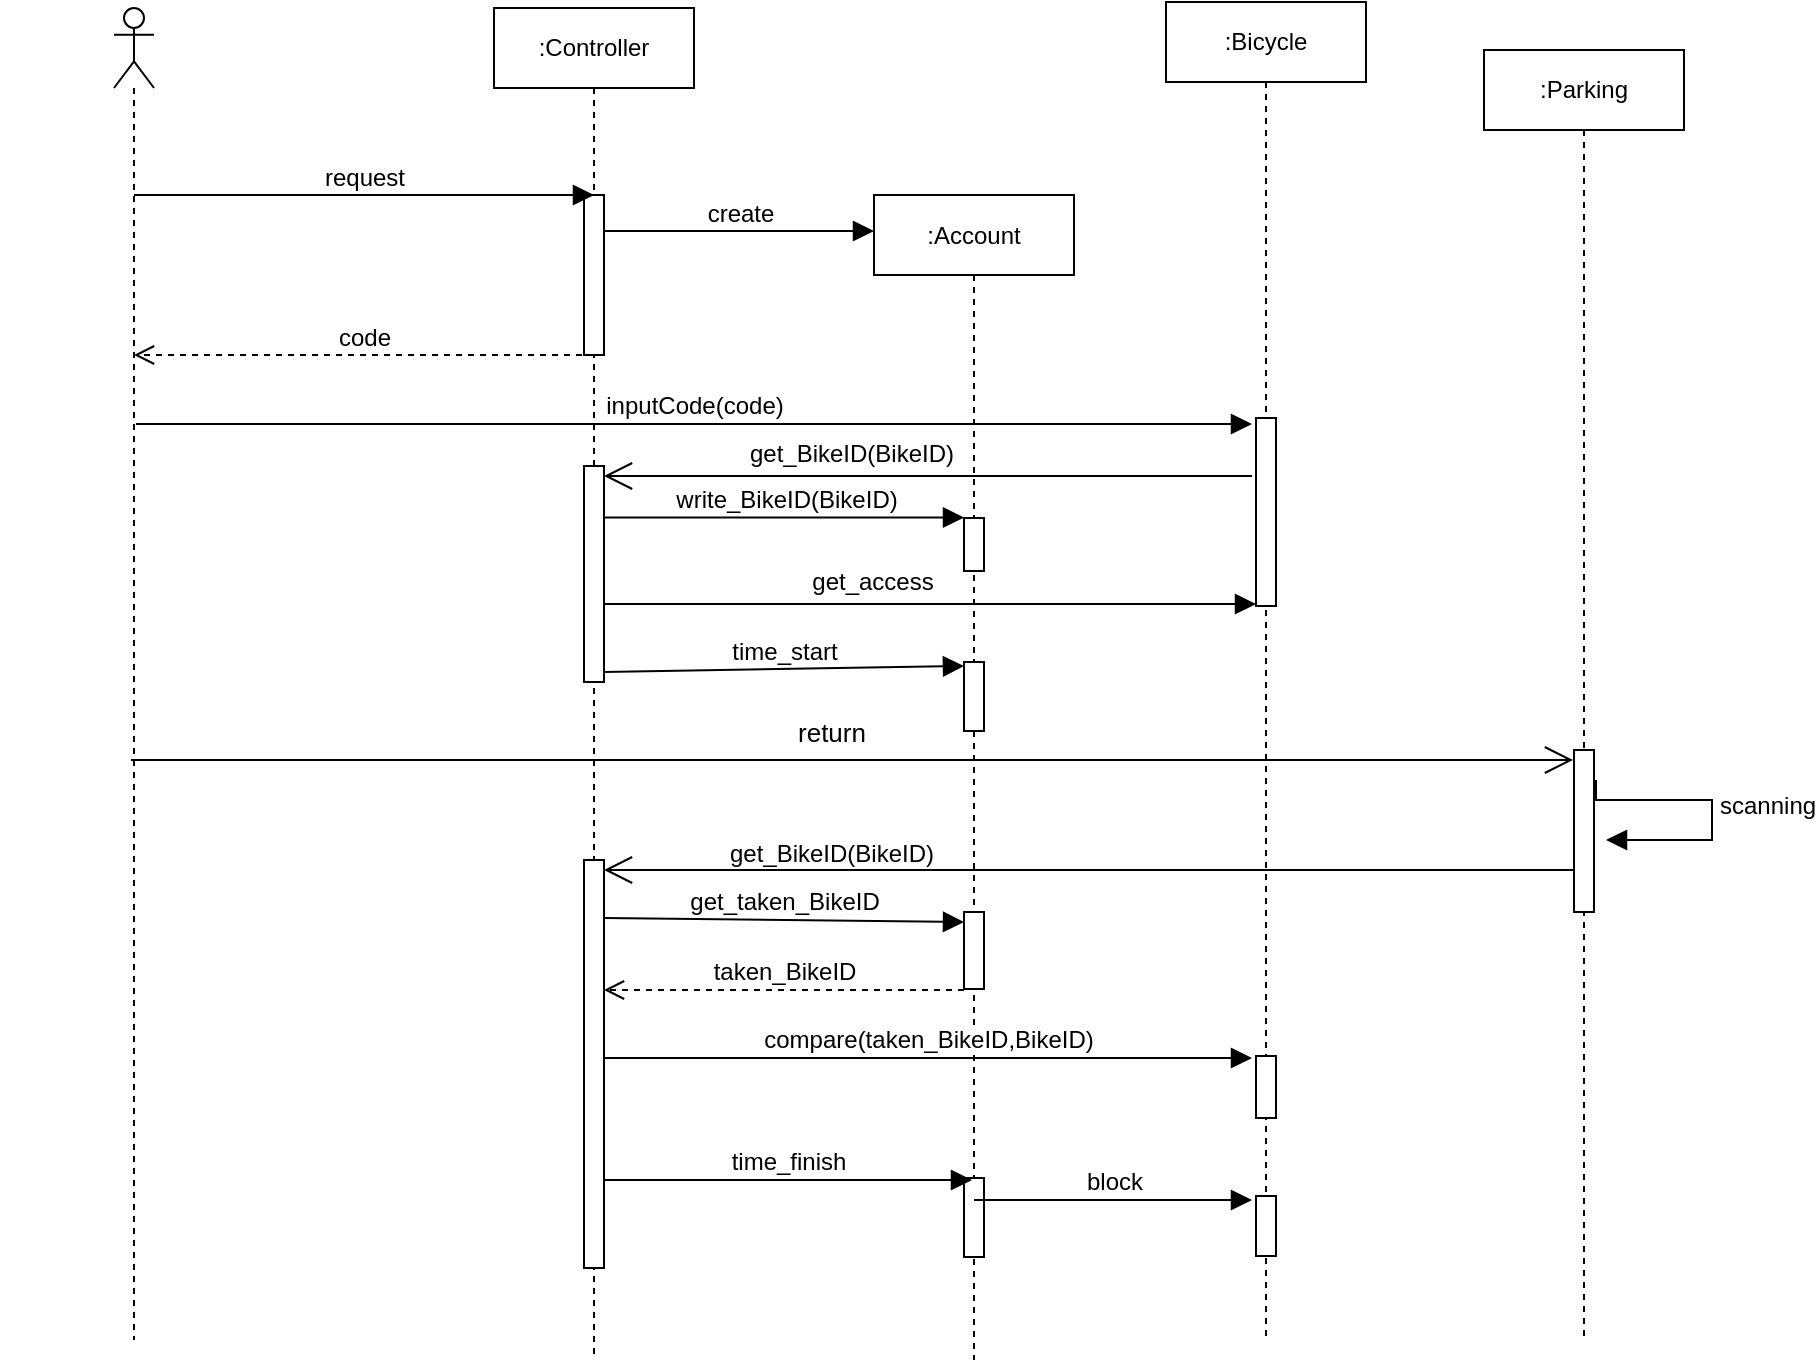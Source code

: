 <mxfile version="24.3.0" type="github">
  <diagram name="Страница — 1" id="tt8TYxRbaa7Tng8jVo5R">
    <mxGraphModel dx="1304" dy="975" grid="0" gridSize="10" guides="1" tooltips="1" connect="1" arrows="1" fold="1" page="0" pageScale="1" pageWidth="827" pageHeight="1169" math="0" shadow="0">
      <root>
        <mxCell id="0" />
        <mxCell id="1" parent="0" />
        <mxCell id="TpgBCeiR7gNn7qAD-xgO-9" style="edgeStyle=none;curved=1;rounded=0;orthogonalLoop=1;jettySize=auto;html=1;exitX=1;exitY=0.5;exitDx=0;exitDy=0;fontSize=12;startSize=8;endSize=8;" parent="1" edge="1">
          <mxGeometry relative="1" as="geometry">
            <mxPoint x="-59" y="-36.5" as="sourcePoint" />
            <mxPoint x="-59" y="-36.5" as="targetPoint" />
          </mxGeometry>
        </mxCell>
        <mxCell id="TpgBCeiR7gNn7qAD-xgO-10" style="edgeStyle=none;curved=1;rounded=0;orthogonalLoop=1;jettySize=auto;html=1;exitX=1;exitY=1;exitDx=0;exitDy=0;fontSize=12;startSize=8;endSize=8;" parent="1" edge="1">
          <mxGeometry relative="1" as="geometry">
            <mxPoint x="-59" y="-8.5" as="sourcePoint" />
            <mxPoint x="-59" y="-8.5" as="targetPoint" />
          </mxGeometry>
        </mxCell>
        <mxCell id="TpgBCeiR7gNn7qAD-xgO-11" style="edgeStyle=none;curved=1;rounded=0;orthogonalLoop=1;jettySize=auto;html=1;exitX=0;exitY=1;exitDx=0;exitDy=0;fontSize=12;startSize=8;endSize=8;" parent="1" edge="1">
          <mxGeometry relative="1" as="geometry">
            <mxPoint x="-156" y="-6" as="sourcePoint" />
            <mxPoint x="-156" y="-6" as="targetPoint" />
          </mxGeometry>
        </mxCell>
        <mxCell id="TpgBCeiR7gNn7qAD-xgO-16" value=":Controller" style="shape=umlLifeline;whiteSpace=wrap;html=1;container=1;dropTarget=0;collapsible=0;recursiveResize=0;outlineConnect=0;portConstraint=eastwest;newEdgeStyle={&quot;curved&quot;:0,&quot;rounded&quot;:0};points=[[0,0,0,0,5],[0,1,0,0,-5],[1,0,0,0,5],[1,1,0,0,-5]];perimeter=rectanglePerimeter;targetShapes=umlLifeline;participant=label;" parent="1" vertex="1">
          <mxGeometry x="81" y="-56" width="100" height="676" as="geometry" />
        </mxCell>
        <mxCell id="TpgBCeiR7gNn7qAD-xgO-19" value="" style="html=1;points=[[0,0,0,0,5],[0,1,0,0,-5],[1,0,0,0,5],[1,1,0,0,-5]];perimeter=orthogonalPerimeter;outlineConnect=0;targetShapes=umlLifeline;portConstraint=eastwest;newEdgeStyle={&quot;curved&quot;:0,&quot;rounded&quot;:0};" parent="TpgBCeiR7gNn7qAD-xgO-16" vertex="1">
          <mxGeometry x="45" y="93.5" width="10" height="80" as="geometry" />
        </mxCell>
        <mxCell id="TpgBCeiR7gNn7qAD-xgO-32" value="" style="html=1;points=[[0,0,0,0,5],[0,1,0,0,-5],[1,0,0,0,5],[1,1,0,0,-5]];perimeter=orthogonalPerimeter;outlineConnect=0;targetShapes=umlLifeline;portConstraint=eastwest;newEdgeStyle={&quot;curved&quot;:0,&quot;rounded&quot;:0};" parent="TpgBCeiR7gNn7qAD-xgO-16" vertex="1">
          <mxGeometry x="45" y="229" width="10" height="108" as="geometry" />
        </mxCell>
        <mxCell id="TpgBCeiR7gNn7qAD-xgO-49" value="" style="html=1;points=[[0,0,0,0,5],[0,1,0,0,-5],[1,0,0,0,5],[1,1,0,0,-5]];perimeter=orthogonalPerimeter;outlineConnect=0;targetShapes=umlLifeline;portConstraint=eastwest;newEdgeStyle={&quot;curved&quot;:0,&quot;rounded&quot;:0};" parent="TpgBCeiR7gNn7qAD-xgO-16" vertex="1">
          <mxGeometry x="45" y="426" width="10" height="204" as="geometry" />
        </mxCell>
        <mxCell id="TpgBCeiR7gNn7qAD-xgO-18" value="" style="shape=umlLifeline;perimeter=lifelinePerimeter;whiteSpace=wrap;html=1;container=1;dropTarget=0;collapsible=0;recursiveResize=0;outlineConnect=0;portConstraint=eastwest;newEdgeStyle={&quot;curved&quot;:0,&quot;rounded&quot;:0};participant=umlActor;" parent="1" vertex="1">
          <mxGeometry x="-109" y="-56" width="20" height="666" as="geometry" />
        </mxCell>
        <mxCell id="TpgBCeiR7gNn7qAD-xgO-24" value="request" style="html=1;verticalAlign=bottom;endArrow=block;curved=0;rounded=0;fontSize=12;startSize=8;endSize=8;" parent="1" source="TpgBCeiR7gNn7qAD-xgO-18" edge="1">
          <mxGeometry width="80" relative="1" as="geometry">
            <mxPoint x="51" y="37.5" as="sourcePoint" />
            <mxPoint x="131" y="37.5" as="targetPoint" />
          </mxGeometry>
        </mxCell>
        <mxCell id="TpgBCeiR7gNn7qAD-xgO-25" value="code" style="html=1;verticalAlign=bottom;endArrow=open;dashed=1;endSize=8;curved=0;rounded=0;fontSize=12;" parent="1" target="TpgBCeiR7gNn7qAD-xgO-18" edge="1">
          <mxGeometry relative="1" as="geometry">
            <mxPoint x="131" y="117.5" as="sourcePoint" />
            <mxPoint x="51" y="117.5" as="targetPoint" />
          </mxGeometry>
        </mxCell>
        <mxCell id="TpgBCeiR7gNn7qAD-xgO-26" value=":Account" style="shape=umlLifeline;perimeter=lifelinePerimeter;whiteSpace=wrap;html=1;container=1;dropTarget=0;collapsible=0;recursiveResize=0;outlineConnect=0;portConstraint=eastwest;newEdgeStyle={&quot;curved&quot;:0,&quot;rounded&quot;:0};" parent="1" vertex="1">
          <mxGeometry x="271" y="37.5" width="100" height="582.5" as="geometry" />
        </mxCell>
        <mxCell id="TpgBCeiR7gNn7qAD-xgO-34" value="" style="html=1;points=[[0,0,0,0,5],[0,1,0,0,-5],[1,0,0,0,5],[1,1,0,0,-5]];perimeter=orthogonalPerimeter;outlineConnect=0;targetShapes=umlLifeline;portConstraint=eastwest;newEdgeStyle={&quot;curved&quot;:0,&quot;rounded&quot;:0};" parent="TpgBCeiR7gNn7qAD-xgO-26" vertex="1">
          <mxGeometry x="45" y="161.5" width="10" height="26.5" as="geometry" />
        </mxCell>
        <mxCell id="TpgBCeiR7gNn7qAD-xgO-37" value="" style="html=1;points=[[0,0,0,0,5],[0,1,0,0,-5],[1,0,0,0,5],[1,1,0,0,-5]];perimeter=orthogonalPerimeter;outlineConnect=0;targetShapes=umlLifeline;portConstraint=eastwest;newEdgeStyle={&quot;curved&quot;:0,&quot;rounded&quot;:0};" parent="TpgBCeiR7gNn7qAD-xgO-26" vertex="1">
          <mxGeometry x="45" y="233.5" width="10" height="34.5" as="geometry" />
        </mxCell>
        <mxCell id="TpgBCeiR7gNn7qAD-xgO-51" value="" style="html=1;points=[[0,0,0,0,5],[0,1,0,0,-5],[1,0,0,0,5],[1,1,0,0,-5]];perimeter=orthogonalPerimeter;outlineConnect=0;targetShapes=umlLifeline;portConstraint=eastwest;newEdgeStyle={&quot;curved&quot;:0,&quot;rounded&quot;:0};" parent="TpgBCeiR7gNn7qAD-xgO-26" vertex="1">
          <mxGeometry x="45" y="358.5" width="10" height="38.5" as="geometry" />
        </mxCell>
        <mxCell id="TpgBCeiR7gNn7qAD-xgO-59" value="" style="html=1;points=[[0,0,0,0,5],[0,1,0,0,-5],[1,0,0,0,5],[1,1,0,0,-5]];perimeter=orthogonalPerimeter;outlineConnect=0;targetShapes=umlLifeline;portConstraint=eastwest;newEdgeStyle={&quot;curved&quot;:0,&quot;rounded&quot;:0};" parent="TpgBCeiR7gNn7qAD-xgO-26" vertex="1">
          <mxGeometry x="45" y="491.5" width="10" height="39.5" as="geometry" />
        </mxCell>
        <mxCell id="TpgBCeiR7gNn7qAD-xgO-27" value="create" style="html=1;verticalAlign=bottom;endArrow=block;curved=0;rounded=0;fontSize=12;startSize=8;endSize=8;" parent="1" source="TpgBCeiR7gNn7qAD-xgO-19" edge="1">
          <mxGeometry width="80" relative="1" as="geometry">
            <mxPoint x="191" y="55.5" as="sourcePoint" />
            <mxPoint x="271" y="55.5" as="targetPoint" />
          </mxGeometry>
        </mxCell>
        <mxCell id="TpgBCeiR7gNn7qAD-xgO-28" value=":Bicycle" style="shape=umlLifeline;perimeter=lifelinePerimeter;whiteSpace=wrap;html=1;container=1;dropTarget=0;collapsible=0;recursiveResize=0;outlineConnect=0;portConstraint=eastwest;newEdgeStyle={&quot;curved&quot;:0,&quot;rounded&quot;:0};" parent="1" vertex="1">
          <mxGeometry x="417" y="-59" width="100" height="670" as="geometry" />
        </mxCell>
        <mxCell id="TpgBCeiR7gNn7qAD-xgO-31" value="" style="html=1;points=[[0,0,0,0,5],[0,1,0,0,-5],[1,0,0,0,5],[1,1,0,0,-5]];perimeter=orthogonalPerimeter;outlineConnect=0;targetShapes=umlLifeline;portConstraint=eastwest;newEdgeStyle={&quot;curved&quot;:0,&quot;rounded&quot;:0};" parent="TpgBCeiR7gNn7qAD-xgO-28" vertex="1">
          <mxGeometry x="45" y="208" width="10" height="94" as="geometry" />
        </mxCell>
        <mxCell id="TpgBCeiR7gNn7qAD-xgO-54" value="" style="html=1;points=[[0,0,0,0,5],[0,1,0,0,-5],[1,0,0,0,5],[1,1,0,0,-5]];perimeter=orthogonalPerimeter;outlineConnect=0;targetShapes=umlLifeline;portConstraint=eastwest;newEdgeStyle={&quot;curved&quot;:0,&quot;rounded&quot;:0};" parent="TpgBCeiR7gNn7qAD-xgO-28" vertex="1">
          <mxGeometry x="45" y="527" width="10" height="31" as="geometry" />
        </mxCell>
        <mxCell id="TpgBCeiR7gNn7qAD-xgO-60" value="" style="html=1;points=[[0,0,0,0,5],[0,1,0,0,-5],[1,0,0,0,5],[1,1,0,0,-5]];perimeter=orthogonalPerimeter;outlineConnect=0;targetShapes=umlLifeline;portConstraint=eastwest;newEdgeStyle={&quot;curved&quot;:0,&quot;rounded&quot;:0};" parent="TpgBCeiR7gNn7qAD-xgO-28" vertex="1">
          <mxGeometry x="45" y="597" width="10" height="30" as="geometry" />
        </mxCell>
        <mxCell id="TpgBCeiR7gNn7qAD-xgO-29" value=":Parking" style="shape=umlLifeline;perimeter=lifelinePerimeter;whiteSpace=wrap;html=1;container=1;dropTarget=0;collapsible=0;recursiveResize=0;outlineConnect=0;portConstraint=eastwest;newEdgeStyle={&quot;curved&quot;:0,&quot;rounded&quot;:0};" parent="1" vertex="1">
          <mxGeometry x="576" y="-35" width="100" height="645" as="geometry" />
        </mxCell>
        <mxCell id="TpgBCeiR7gNn7qAD-xgO-47" value="" style="html=1;points=[[0,0,0,0,5],[0,1,0,0,-5],[1,0,0,0,5],[1,1,0,0,-5]];perimeter=orthogonalPerimeter;outlineConnect=0;targetShapes=umlLifeline;portConstraint=eastwest;newEdgeStyle={&quot;curved&quot;:0,&quot;rounded&quot;:0};" parent="TpgBCeiR7gNn7qAD-xgO-29" vertex="1">
          <mxGeometry x="45" y="350" width="10" height="81" as="geometry" />
        </mxCell>
        <mxCell id="TpgBCeiR7gNn7qAD-xgO-30" value="inputCode(code)" style="html=1;verticalAlign=bottom;endArrow=block;curved=0;rounded=0;fontSize=12;startSize=8;endSize=8;" parent="1" edge="1">
          <mxGeometry width="80" relative="1" as="geometry">
            <mxPoint x="-98" y="152" as="sourcePoint" />
            <mxPoint x="460" y="152" as="targetPoint" />
          </mxGeometry>
        </mxCell>
        <mxCell id="TpgBCeiR7gNn7qAD-xgO-35" value="write_&lt;span style=&quot;white-space: normal;&quot;&gt;BikeID&lt;/span&gt;(BikeID)" style="html=1;verticalAlign=bottom;endArrow=block;curved=0;rounded=0;fontSize=12;startSize=8;endSize=8;" parent="1" source="TpgBCeiR7gNn7qAD-xgO-32" edge="1">
          <mxGeometry x="0.009" width="80" relative="1" as="geometry">
            <mxPoint x="236" y="198.75" as="sourcePoint" />
            <mxPoint x="316" y="198.75" as="targetPoint" />
            <mxPoint as="offset" />
          </mxGeometry>
        </mxCell>
        <mxCell id="TpgBCeiR7gNn7qAD-xgO-36" value="get_access" style="html=1;verticalAlign=bottom;endArrow=block;curved=0;rounded=0;fontSize=12;startSize=8;endSize=8;" parent="1" source="TpgBCeiR7gNn7qAD-xgO-32" edge="1">
          <mxGeometry x="-0.178" y="2" width="80" relative="1" as="geometry">
            <mxPoint x="382" y="242" as="sourcePoint" />
            <mxPoint x="462" y="242" as="targetPoint" />
            <mxPoint as="offset" />
          </mxGeometry>
        </mxCell>
        <mxCell id="TpgBCeiR7gNn7qAD-xgO-39" value="time_start" style="html=1;verticalAlign=bottom;endArrow=block;curved=0;rounded=0;fontSize=12;startSize=8;endSize=8;exitX=1;exitY=1;exitDx=0;exitDy=-5;exitPerimeter=0;" parent="1" source="TpgBCeiR7gNn7qAD-xgO-32" edge="1">
          <mxGeometry x="-0.0" width="80" relative="1" as="geometry">
            <mxPoint x="186" y="306" as="sourcePoint" />
            <mxPoint x="316" y="273" as="targetPoint" />
            <mxPoint as="offset" />
          </mxGeometry>
        </mxCell>
        <mxCell id="TpgBCeiR7gNn7qAD-xgO-40" value="" style="endArrow=open;endFill=1;endSize=12;html=1;rounded=0;fontSize=12;curved=1;entryX=1;entryY=0;entryDx=0;entryDy=5;entryPerimeter=0;" parent="1" target="TpgBCeiR7gNn7qAD-xgO-32" edge="1">
          <mxGeometry width="160" relative="1" as="geometry">
            <mxPoint x="460" y="178" as="sourcePoint" />
            <mxPoint x="179" y="178" as="targetPoint" />
          </mxGeometry>
        </mxCell>
        <mxCell id="TpgBCeiR7gNn7qAD-xgO-41" value="" style="endArrow=open;endFill=1;endSize=12;html=1;rounded=0;fontSize=12;curved=1;" parent="1" edge="1">
          <mxGeometry width="160" relative="1" as="geometry">
            <mxPoint x="-100.5" y="320" as="sourcePoint" />
            <mxPoint x="620.5" y="320" as="targetPoint" />
          </mxGeometry>
        </mxCell>
        <mxCell id="TpgBCeiR7gNn7qAD-xgO-48" value="scanning" style="html=1;align=left;spacingLeft=2;endArrow=block;rounded=0;edgeStyle=orthogonalEdgeStyle;curved=0;rounded=0;fontSize=12;startSize=8;endSize=8;" parent="1" edge="1">
          <mxGeometry relative="1" as="geometry">
            <mxPoint x="632" y="330" as="sourcePoint" />
            <Array as="points">
              <mxPoint x="632" y="340" />
              <mxPoint x="690" y="340" />
              <mxPoint x="690" y="360" />
            </Array>
            <mxPoint x="637" y="360" as="targetPoint" />
          </mxGeometry>
        </mxCell>
        <mxCell id="TpgBCeiR7gNn7qAD-xgO-50" value="" style="endArrow=open;endFill=1;endSize=12;html=1;rounded=0;fontSize=12;curved=1;entryX=1;entryY=0;entryDx=0;entryDy=5;entryPerimeter=0;" parent="1" source="TpgBCeiR7gNn7qAD-xgO-47" target="TpgBCeiR7gNn7qAD-xgO-49" edge="1">
          <mxGeometry width="160" relative="1" as="geometry">
            <mxPoint x="620" y="380" as="sourcePoint" />
            <mxPoint x="140" y="381" as="targetPoint" />
          </mxGeometry>
        </mxCell>
        <mxCell id="TpgBCeiR7gNn7qAD-xgO-52" value="get_taken_&lt;span style=&quot;white-space: normal;&quot;&gt;BikeID&lt;/span&gt;" style="html=1;verticalAlign=bottom;endArrow=block;curved=0;rounded=0;fontSize=12;startSize=8;endSize=8;entryX=0;entryY=0;entryDx=0;entryDy=5;entryPerimeter=0;" parent="1" target="TpgBCeiR7gNn7qAD-xgO-51" edge="1">
          <mxGeometry x="-0.0" width="80" relative="1" as="geometry">
            <mxPoint x="136" y="399" as="sourcePoint" />
            <mxPoint x="314" y="402" as="targetPoint" />
            <mxPoint as="offset" />
          </mxGeometry>
        </mxCell>
        <mxCell id="TpgBCeiR7gNn7qAD-xgO-53" value="taken_&lt;span style=&quot;white-space: normal;&quot;&gt;BikeID&lt;/span&gt;" style="html=1;verticalAlign=bottom;endArrow=open;dashed=1;endSize=8;curved=0;rounded=0;fontSize=12;" parent="1" target="TpgBCeiR7gNn7qAD-xgO-49" edge="1">
          <mxGeometry relative="1" as="geometry">
            <mxPoint x="316" y="435" as="sourcePoint" />
            <mxPoint x="236" y="435" as="targetPoint" />
            <mxPoint as="offset" />
          </mxGeometry>
        </mxCell>
        <mxCell id="TpgBCeiR7gNn7qAD-xgO-58" value="compare(taken_&lt;span style=&quot;white-space: normal;&quot;&gt;BikeID&lt;/span&gt;,&lt;span style=&quot;white-space: normal;&quot;&gt;BikeID&lt;/span&gt;)" style="html=1;verticalAlign=bottom;endArrow=block;curved=0;rounded=0;fontSize=12;startSize=8;endSize=8;" parent="1" source="TpgBCeiR7gNn7qAD-xgO-49" edge="1">
          <mxGeometry width="80" relative="1" as="geometry">
            <mxPoint x="380" y="469" as="sourcePoint" />
            <mxPoint x="460" y="469" as="targetPoint" />
          </mxGeometry>
        </mxCell>
        <mxCell id="TpgBCeiR7gNn7qAD-xgO-61" value="time_finish" style="html=1;verticalAlign=bottom;endArrow=block;curved=0;rounded=0;fontSize=12;startSize=8;endSize=8;" parent="1" source="TpgBCeiR7gNn7qAD-xgO-49" edge="1">
          <mxGeometry width="80" relative="1" as="geometry">
            <mxPoint x="240" y="530" as="sourcePoint" />
            <mxPoint x="320" y="530" as="targetPoint" />
          </mxGeometry>
        </mxCell>
        <mxCell id="TpgBCeiR7gNn7qAD-xgO-62" value="block" style="html=1;verticalAlign=bottom;endArrow=block;curved=0;rounded=0;fontSize=12;startSize=8;endSize=8;" parent="1" source="TpgBCeiR7gNn7qAD-xgO-26" edge="1">
          <mxGeometry x="0.005" width="80" relative="1" as="geometry">
            <mxPoint x="380" y="540" as="sourcePoint" />
            <mxPoint x="460" y="540" as="targetPoint" />
            <mxPoint as="offset" />
          </mxGeometry>
        </mxCell>
        <mxCell id="TpgBCeiR7gNn7qAD-xgO-63" value="&lt;font style=&quot;font-size: 12px;&quot;&gt;get_BikeID(BikeID)&lt;/font&gt;" style="text;strokeColor=none;fillColor=none;html=1;align=center;verticalAlign=middle;whiteSpace=wrap;rounded=0;fontSize=16;" parent="1" vertex="1">
          <mxGeometry x="230" y="150" width="60" height="30" as="geometry" />
        </mxCell>
        <mxCell id="TpgBCeiR7gNn7qAD-xgO-65" value="&lt;font style=&quot;font-size: 13px;&quot;&gt;return&lt;/font&gt;" style="text;strokeColor=none;fillColor=none;html=1;align=center;verticalAlign=middle;whiteSpace=wrap;rounded=0;fontSize=16;" parent="1" vertex="1">
          <mxGeometry x="220" y="290" width="60" height="30" as="geometry" />
        </mxCell>
        <mxCell id="TpgBCeiR7gNn7qAD-xgO-66" value="&lt;font style=&quot;font-size: 12px;&quot;&gt;get_BikeID(BikeID)&lt;/font&gt;" style="text;strokeColor=none;fillColor=none;html=1;align=center;verticalAlign=middle;whiteSpace=wrap;rounded=0;fontSize=16;" parent="1" vertex="1">
          <mxGeometry x="220" y="350" width="60" height="30" as="geometry" />
        </mxCell>
      </root>
    </mxGraphModel>
  </diagram>
</mxfile>
